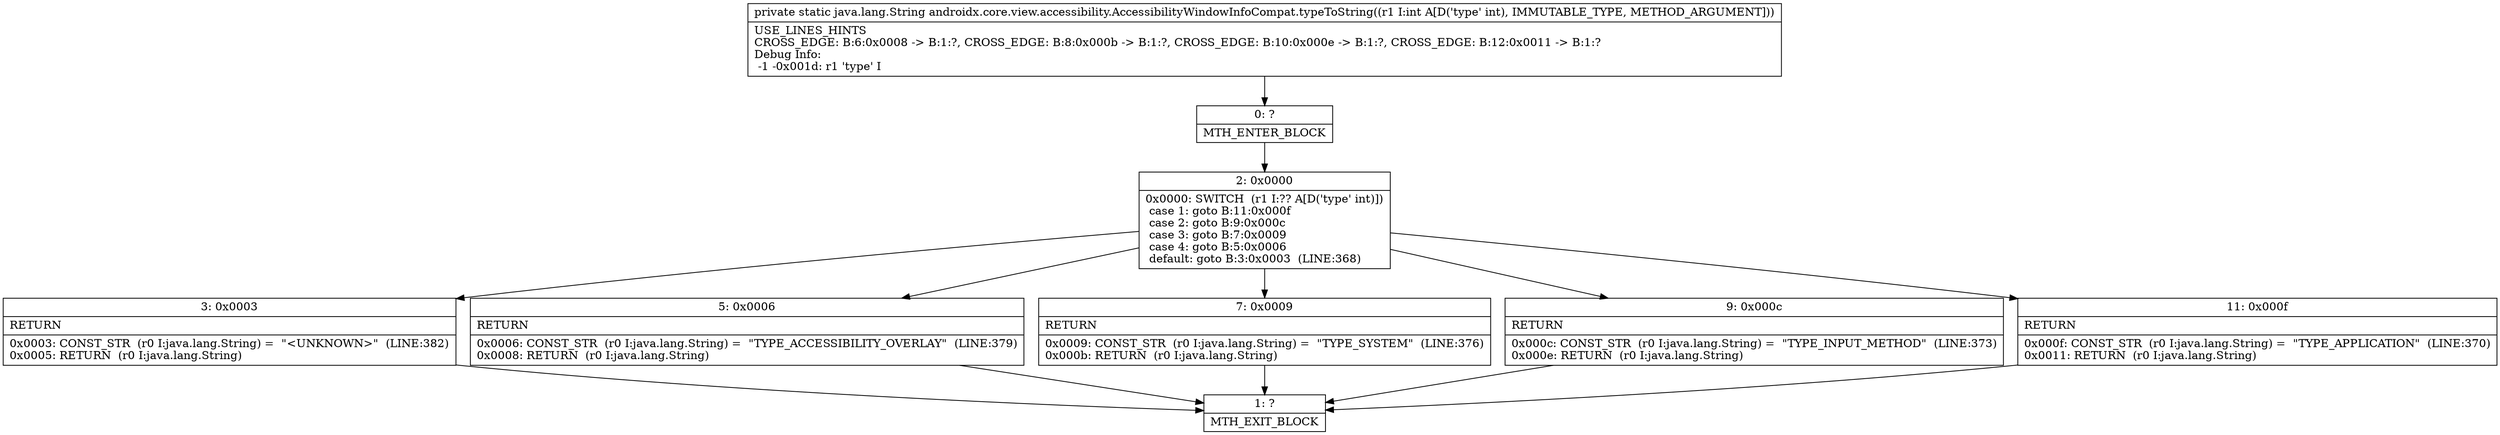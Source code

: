 digraph "CFG forandroidx.core.view.accessibility.AccessibilityWindowInfoCompat.typeToString(I)Ljava\/lang\/String;" {
Node_0 [shape=record,label="{0\:\ ?|MTH_ENTER_BLOCK\l}"];
Node_2 [shape=record,label="{2\:\ 0x0000|0x0000: SWITCH  (r1 I:?? A[D('type' int)])\l case 1: goto B:11:0x000f\l case 2: goto B:9:0x000c\l case 3: goto B:7:0x0009\l case 4: goto B:5:0x0006\l default: goto B:3:0x0003  (LINE:368)\l}"];
Node_3 [shape=record,label="{3\:\ 0x0003|RETURN\l|0x0003: CONST_STR  (r0 I:java.lang.String) =  \"\<UNKNOWN\>\"  (LINE:382)\l0x0005: RETURN  (r0 I:java.lang.String) \l}"];
Node_1 [shape=record,label="{1\:\ ?|MTH_EXIT_BLOCK\l}"];
Node_5 [shape=record,label="{5\:\ 0x0006|RETURN\l|0x0006: CONST_STR  (r0 I:java.lang.String) =  \"TYPE_ACCESSIBILITY_OVERLAY\"  (LINE:379)\l0x0008: RETURN  (r0 I:java.lang.String) \l}"];
Node_7 [shape=record,label="{7\:\ 0x0009|RETURN\l|0x0009: CONST_STR  (r0 I:java.lang.String) =  \"TYPE_SYSTEM\"  (LINE:376)\l0x000b: RETURN  (r0 I:java.lang.String) \l}"];
Node_9 [shape=record,label="{9\:\ 0x000c|RETURN\l|0x000c: CONST_STR  (r0 I:java.lang.String) =  \"TYPE_INPUT_METHOD\"  (LINE:373)\l0x000e: RETURN  (r0 I:java.lang.String) \l}"];
Node_11 [shape=record,label="{11\:\ 0x000f|RETURN\l|0x000f: CONST_STR  (r0 I:java.lang.String) =  \"TYPE_APPLICATION\"  (LINE:370)\l0x0011: RETURN  (r0 I:java.lang.String) \l}"];
MethodNode[shape=record,label="{private static java.lang.String androidx.core.view.accessibility.AccessibilityWindowInfoCompat.typeToString((r1 I:int A[D('type' int), IMMUTABLE_TYPE, METHOD_ARGUMENT]))  | USE_LINES_HINTS\lCROSS_EDGE: B:6:0x0008 \-\> B:1:?, CROSS_EDGE: B:8:0x000b \-\> B:1:?, CROSS_EDGE: B:10:0x000e \-\> B:1:?, CROSS_EDGE: B:12:0x0011 \-\> B:1:?\lDebug Info:\l  \-1 \-0x001d: r1 'type' I\l}"];
MethodNode -> Node_0;Node_0 -> Node_2;
Node_2 -> Node_3;
Node_2 -> Node_5;
Node_2 -> Node_7;
Node_2 -> Node_9;
Node_2 -> Node_11;
Node_3 -> Node_1;
Node_5 -> Node_1;
Node_7 -> Node_1;
Node_9 -> Node_1;
Node_11 -> Node_1;
}

